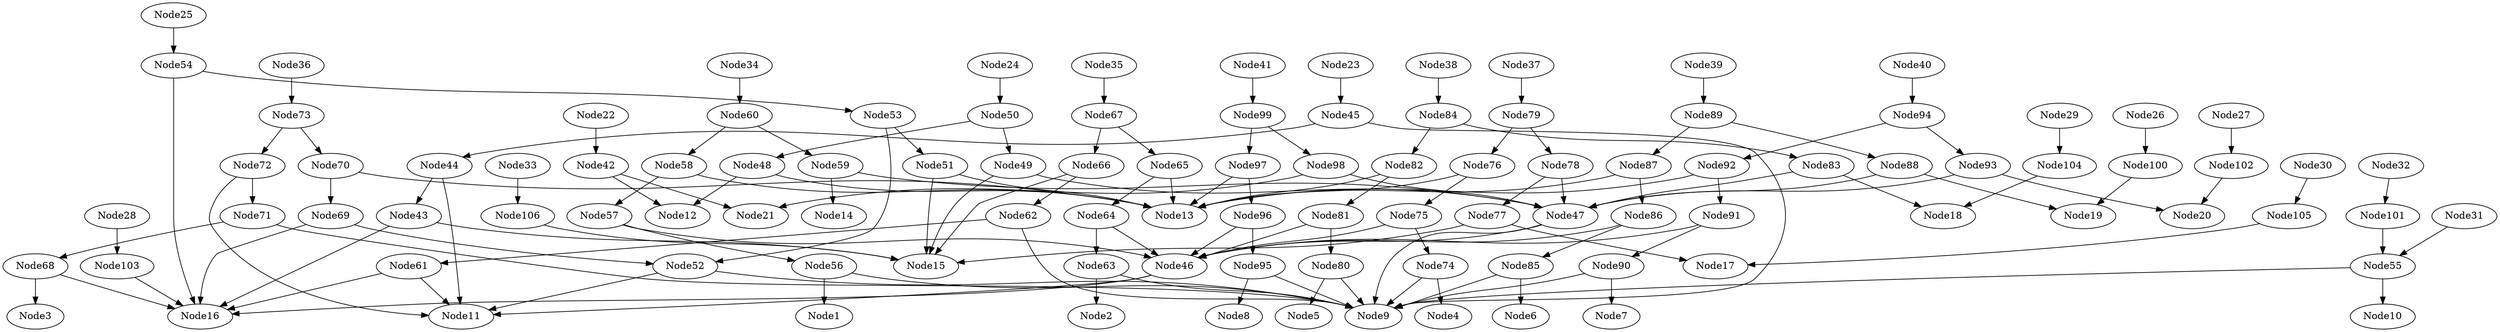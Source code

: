 # Network structure generated by ABC

digraph network {

Node22 -> Node42 [style = solid];
Node23 -> Node45 [style = solid];
Node24 -> Node50 [style = solid];
Node25 -> Node54 [style = solid];
Node26 -> Node100 [style = solid];
Node27 -> Node102 [style = solid];
Node28 -> Node103 [style = solid];
Node29 -> Node104 [style = solid];
Node30 -> Node105 [style = solid];
Node31 -> Node55 [style = solid];
Node32 -> Node101 [style = solid];
Node33 -> Node106 [style = solid];
Node34 -> Node60 [style = solid];
Node35 -> Node67 [style = solid];
Node36 -> Node73 [style = solid];
Node37 -> Node79 [style = solid];
Node38 -> Node84 [style = solid];
Node39 -> Node89 [style = solid];
Node40 -> Node94 [style = solid];
Node41 -> Node99 [style = solid];
Node42 -> Node12 [style = solid];
Node42 -> Node21 [style = solid];
Node43 -> Node15 [style = solid];
Node43 -> Node16 [style = solid];
Node44 -> Node11 [style = solid];
Node44 -> Node43 [style = solid];
Node45 -> Node9 [style = solid];
Node45 -> Node44 [style = solid];
Node46 -> Node11 [style = solid];
Node46 -> Node16 [style = solid];
Node47 -> Node9 [style = solid];
Node47 -> Node46 [style = solid];
Node48 -> Node12 [style = solid];
Node48 -> Node13 [style = solid];
Node49 -> Node15 [style = solid];
Node49 -> Node47 [style = solid];
Node50 -> Node48 [style = solid];
Node50 -> Node49 [style = solid];
Node51 -> Node13 [style = solid];
Node51 -> Node15 [style = solid];
Node52 -> Node9 [style = solid];
Node52 -> Node11 [style = solid];
Node53 -> Node51 [style = solid];
Node53 -> Node52 [style = solid];
Node54 -> Node16 [style = solid];
Node54 -> Node53 [style = solid];
Node55 -> Node9 [style = solid];
Node55 -> Node10 [style = solid];
Node56 -> Node1 [style = solid];
Node56 -> Node9 [style = solid];
Node57 -> Node46 [style = solid];
Node57 -> Node56 [style = solid];
Node58 -> Node13 [style = solid];
Node58 -> Node57 [style = solid];
Node59 -> Node14 [style = solid];
Node59 -> Node47 [style = solid];
Node60 -> Node58 [style = solid];
Node60 -> Node59 [style = solid];
Node61 -> Node11 [style = solid];
Node61 -> Node16 [style = solid];
Node62 -> Node9 [style = solid];
Node62 -> Node61 [style = solid];
Node63 -> Node2 [style = solid];
Node63 -> Node9 [style = solid];
Node64 -> Node46 [style = solid];
Node64 -> Node63 [style = solid];
Node65 -> Node13 [style = solid];
Node65 -> Node64 [style = solid];
Node66 -> Node15 [style = solid];
Node66 -> Node62 [style = solid];
Node67 -> Node65 [style = solid];
Node67 -> Node66 [style = solid];
Node68 -> Node3 [style = solid];
Node68 -> Node16 [style = solid];
Node69 -> Node16 [style = solid];
Node69 -> Node52 [style = solid];
Node70 -> Node13 [style = solid];
Node70 -> Node69 [style = solid];
Node71 -> Node9 [style = solid];
Node71 -> Node68 [style = solid];
Node72 -> Node11 [style = solid];
Node72 -> Node71 [style = solid];
Node73 -> Node70 [style = solid];
Node73 -> Node72 [style = solid];
Node74 -> Node4 [style = solid];
Node74 -> Node9 [style = solid];
Node75 -> Node46 [style = solid];
Node75 -> Node74 [style = solid];
Node76 -> Node13 [style = solid];
Node76 -> Node75 [style = solid];
Node77 -> Node15 [style = solid];
Node77 -> Node17 [style = solid];
Node78 -> Node47 [style = solid];
Node78 -> Node77 [style = solid];
Node79 -> Node76 [style = solid];
Node79 -> Node78 [style = solid];
Node80 -> Node5 [style = solid];
Node80 -> Node9 [style = solid];
Node81 -> Node46 [style = solid];
Node81 -> Node80 [style = solid];
Node82 -> Node13 [style = solid];
Node82 -> Node81 [style = solid];
Node83 -> Node18 [style = solid];
Node83 -> Node47 [style = solid];
Node84 -> Node82 [style = solid];
Node84 -> Node83 [style = solid];
Node85 -> Node6 [style = solid];
Node85 -> Node9 [style = solid];
Node86 -> Node46 [style = solid];
Node86 -> Node85 [style = solid];
Node87 -> Node13 [style = solid];
Node87 -> Node86 [style = solid];
Node88 -> Node19 [style = solid];
Node88 -> Node47 [style = solid];
Node89 -> Node87 [style = solid];
Node89 -> Node88 [style = solid];
Node90 -> Node7 [style = solid];
Node90 -> Node9 [style = solid];
Node91 -> Node46 [style = solid];
Node91 -> Node90 [style = solid];
Node92 -> Node13 [style = solid];
Node92 -> Node91 [style = solid];
Node93 -> Node20 [style = solid];
Node93 -> Node47 [style = solid];
Node94 -> Node92 [style = solid];
Node94 -> Node93 [style = solid];
Node95 -> Node8 [style = solid];
Node95 -> Node9 [style = solid];
Node96 -> Node46 [style = solid];
Node96 -> Node95 [style = solid];
Node97 -> Node13 [style = solid];
Node97 -> Node96 [style = solid];
Node98 -> Node21 [style = solid];
Node98 -> Node47 [style = solid];
Node99 -> Node97 [style = solid];
Node99 -> Node98 [style = solid];
Node100 -> Node19 [style = solid];
Node101 -> Node55 [style = solid];
Node102 -> Node20 [style = solid];
Node103 -> Node16 [style = solid];
Node104 -> Node18 [style = solid];
Node105 -> Node17 [style = solid];
Node106 -> Node15 [style = solid];
}

